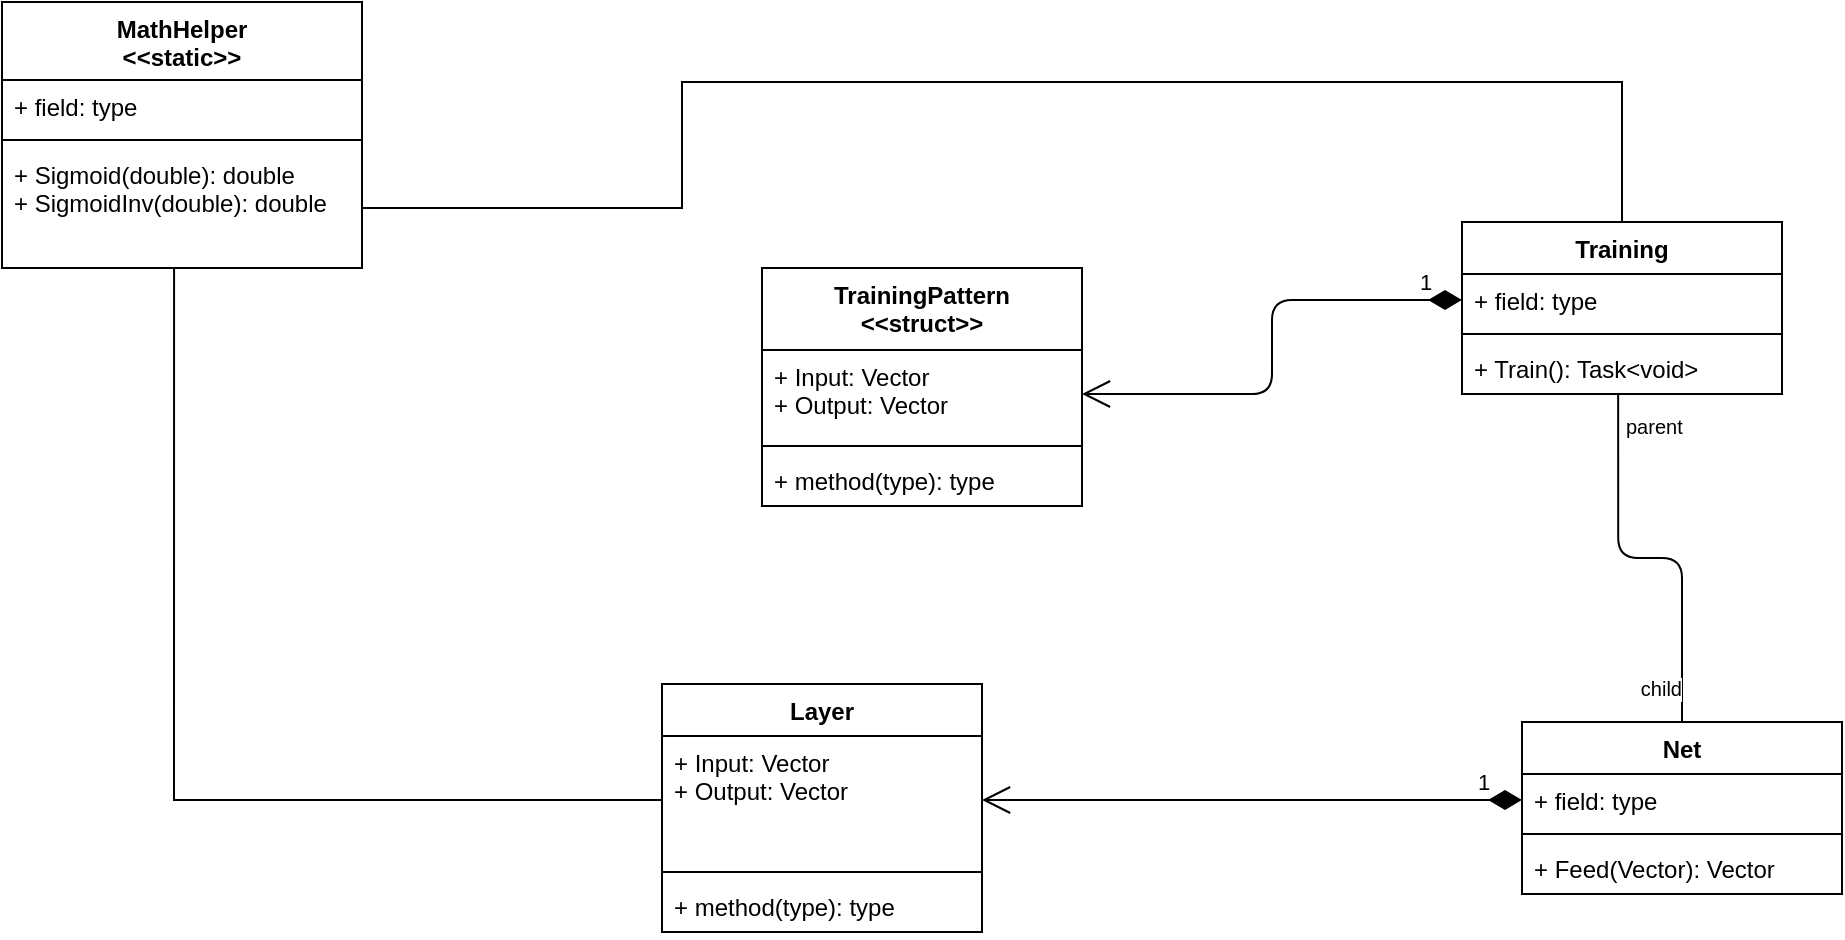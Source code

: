 <mxfile version="12.2.2" type="device" pages="1"><diagram id="gaZYu4Hf3uu8DKzVPbuM" name="Page-1"><mxGraphModel dx="1899" dy="792" grid="1" gridSize="10" guides="1" tooltips="1" connect="1" arrows="1" fold="1" page="1" pageScale="1" pageWidth="827" pageHeight="1169" math="0" shadow="0"><root><mxCell id="0"/><mxCell id="1" parent="0"/><mxCell id="vXq7QeVqDX72mNbX5AfL-1" value="Layer" style="swimlane;fontStyle=1;align=center;verticalAlign=top;childLayout=stackLayout;horizontal=1;startSize=26;horizontalStack=0;resizeParent=1;resizeParentMax=0;resizeLast=0;collapsible=1;marginBottom=0;" vertex="1" parent="1"><mxGeometry x="80" y="411" width="160" height="124" as="geometry"/></mxCell><mxCell id="vXq7QeVqDX72mNbX5AfL-2" value="+ Input: Vector&#10;+ Output: Vector" style="text;strokeColor=none;fillColor=none;align=left;verticalAlign=top;spacingLeft=4;spacingRight=4;overflow=hidden;rotatable=0;points=[[0,0.5],[1,0.5]];portConstraint=eastwest;" vertex="1" parent="vXq7QeVqDX72mNbX5AfL-1"><mxGeometry y="26" width="160" height="64" as="geometry"/></mxCell><mxCell id="vXq7QeVqDX72mNbX5AfL-3" value="" style="line;strokeWidth=1;fillColor=none;align=left;verticalAlign=middle;spacingTop=-1;spacingLeft=3;spacingRight=3;rotatable=0;labelPosition=right;points=[];portConstraint=eastwest;" vertex="1" parent="vXq7QeVqDX72mNbX5AfL-1"><mxGeometry y="90" width="160" height="8" as="geometry"/></mxCell><mxCell id="vXq7QeVqDX72mNbX5AfL-4" value="+ method(type): type" style="text;strokeColor=none;fillColor=none;align=left;verticalAlign=top;spacingLeft=4;spacingRight=4;overflow=hidden;rotatable=0;points=[[0,0.5],[1,0.5]];portConstraint=eastwest;" vertex="1" parent="vXq7QeVqDX72mNbX5AfL-1"><mxGeometry y="98" width="160" height="26" as="geometry"/></mxCell><mxCell id="vXq7QeVqDX72mNbX5AfL-5" value="Net" style="swimlane;fontStyle=1;align=center;verticalAlign=top;childLayout=stackLayout;horizontal=1;startSize=26;horizontalStack=0;resizeParent=1;resizeParentMax=0;resizeLast=0;collapsible=1;marginBottom=0;" vertex="1" parent="1"><mxGeometry x="510" y="430" width="160" height="86" as="geometry"/></mxCell><mxCell id="vXq7QeVqDX72mNbX5AfL-6" value="+ field: type" style="text;strokeColor=none;fillColor=none;align=left;verticalAlign=top;spacingLeft=4;spacingRight=4;overflow=hidden;rotatable=0;points=[[0,0.5],[1,0.5]];portConstraint=eastwest;" vertex="1" parent="vXq7QeVqDX72mNbX5AfL-5"><mxGeometry y="26" width="160" height="26" as="geometry"/></mxCell><mxCell id="vXq7QeVqDX72mNbX5AfL-7" value="" style="line;strokeWidth=1;fillColor=none;align=left;verticalAlign=middle;spacingTop=-1;spacingLeft=3;spacingRight=3;rotatable=0;labelPosition=right;points=[];portConstraint=eastwest;" vertex="1" parent="vXq7QeVqDX72mNbX5AfL-5"><mxGeometry y="52" width="160" height="8" as="geometry"/></mxCell><mxCell id="vXq7QeVqDX72mNbX5AfL-8" value="+ Feed(Vector): Vector" style="text;strokeColor=none;fillColor=none;align=left;verticalAlign=top;spacingLeft=4;spacingRight=4;overflow=hidden;rotatable=0;points=[[0,0.5],[1,0.5]];portConstraint=eastwest;" vertex="1" parent="vXq7QeVqDX72mNbX5AfL-5"><mxGeometry y="60" width="160" height="26" as="geometry"/></mxCell><mxCell id="vXq7QeVqDX72mNbX5AfL-10" value="1" style="endArrow=open;html=1;endSize=12;startArrow=diamondThin;startSize=14;startFill=1;edgeStyle=orthogonalEdgeStyle;align=left;verticalAlign=bottom;entryX=1;entryY=0.5;entryDx=0;entryDy=0;exitX=0;exitY=0.5;exitDx=0;exitDy=0;" edge="1" parent="1" source="vXq7QeVqDX72mNbX5AfL-6" target="vXq7QeVqDX72mNbX5AfL-2"><mxGeometry x="-0.82" relative="1" as="geometry"><mxPoint x="590" y="450" as="sourcePoint"/><mxPoint x="520" y="460" as="targetPoint"/><mxPoint as="offset"/></mxGeometry></mxCell><mxCell id="vXq7QeVqDX72mNbX5AfL-11" value="Training&#10;" style="swimlane;fontStyle=1;align=center;verticalAlign=top;childLayout=stackLayout;horizontal=1;startSize=26;horizontalStack=0;resizeParent=1;resizeParentMax=0;resizeLast=0;collapsible=1;marginBottom=0;" vertex="1" parent="1"><mxGeometry x="480" y="180" width="160" height="86" as="geometry"/></mxCell><mxCell id="vXq7QeVqDX72mNbX5AfL-12" value="+ field: type" style="text;strokeColor=none;fillColor=none;align=left;verticalAlign=top;spacingLeft=4;spacingRight=4;overflow=hidden;rotatable=0;points=[[0,0.5],[1,0.5]];portConstraint=eastwest;" vertex="1" parent="vXq7QeVqDX72mNbX5AfL-11"><mxGeometry y="26" width="160" height="26" as="geometry"/></mxCell><mxCell id="vXq7QeVqDX72mNbX5AfL-13" value="" style="line;strokeWidth=1;fillColor=none;align=left;verticalAlign=middle;spacingTop=-1;spacingLeft=3;spacingRight=3;rotatable=0;labelPosition=right;points=[];portConstraint=eastwest;" vertex="1" parent="vXq7QeVqDX72mNbX5AfL-11"><mxGeometry y="52" width="160" height="8" as="geometry"/></mxCell><mxCell id="vXq7QeVqDX72mNbX5AfL-14" value="+ Train(): Task&lt;void&gt;" style="text;strokeColor=none;fillColor=none;align=left;verticalAlign=top;spacingLeft=4;spacingRight=4;overflow=hidden;rotatable=0;points=[[0,0.5],[1,0.5]];portConstraint=eastwest;" vertex="1" parent="vXq7QeVqDX72mNbX5AfL-11"><mxGeometry y="60" width="160" height="26" as="geometry"/></mxCell><mxCell id="vXq7QeVqDX72mNbX5AfL-16" value="" style="endArrow=none;html=1;edgeStyle=orthogonalEdgeStyle;exitX=0.488;exitY=1;exitDx=0;exitDy=0;exitPerimeter=0;entryX=0.5;entryY=0;entryDx=0;entryDy=0;" edge="1" parent="1" source="vXq7QeVqDX72mNbX5AfL-14" target="vXq7QeVqDX72mNbX5AfL-5"><mxGeometry relative="1" as="geometry"><mxPoint x="280" y="290" as="sourcePoint"/><mxPoint x="440" y="290" as="targetPoint"/></mxGeometry></mxCell><mxCell id="vXq7QeVqDX72mNbX5AfL-17" value="parent" style="resizable=0;html=1;align=left;verticalAlign=bottom;labelBackgroundColor=#ffffff;fontSize=10;" connectable="0" vertex="1" parent="vXq7QeVqDX72mNbX5AfL-16"><mxGeometry x="-1" relative="1" as="geometry"><mxPoint x="2" y="24" as="offset"/></mxGeometry></mxCell><mxCell id="vXq7QeVqDX72mNbX5AfL-18" value="child" style="resizable=0;html=1;align=right;verticalAlign=bottom;labelBackgroundColor=#ffffff;fontSize=10;" connectable="0" vertex="1" parent="vXq7QeVqDX72mNbX5AfL-16"><mxGeometry x="1" relative="1" as="geometry"><mxPoint y="-9" as="offset"/></mxGeometry></mxCell><mxCell id="vXq7QeVqDX72mNbX5AfL-25" value="TrainingPattern&#10;&lt;&lt;struct&gt;&gt;" style="swimlane;fontStyle=1;align=center;verticalAlign=top;childLayout=stackLayout;horizontal=1;startSize=41;horizontalStack=0;resizeParent=1;resizeParentMax=0;resizeLast=0;collapsible=1;marginBottom=0;" vertex="1" parent="1"><mxGeometry x="130" y="203" width="160" height="119" as="geometry"/></mxCell><mxCell id="vXq7QeVqDX72mNbX5AfL-26" value="+ Input: Vector&#10;+ Output: Vector" style="text;strokeColor=none;fillColor=none;align=left;verticalAlign=top;spacingLeft=4;spacingRight=4;overflow=hidden;rotatable=0;points=[[0,0.5],[1,0.5]];portConstraint=eastwest;" vertex="1" parent="vXq7QeVqDX72mNbX5AfL-25"><mxGeometry y="41" width="160" height="44" as="geometry"/></mxCell><mxCell id="vXq7QeVqDX72mNbX5AfL-27" value="" style="line;strokeWidth=1;fillColor=none;align=left;verticalAlign=middle;spacingTop=-1;spacingLeft=3;spacingRight=3;rotatable=0;labelPosition=right;points=[];portConstraint=eastwest;" vertex="1" parent="vXq7QeVqDX72mNbX5AfL-25"><mxGeometry y="85" width="160" height="8" as="geometry"/></mxCell><mxCell id="vXq7QeVqDX72mNbX5AfL-28" value="+ method(type): type" style="text;strokeColor=none;fillColor=none;align=left;verticalAlign=top;spacingLeft=4;spacingRight=4;overflow=hidden;rotatable=0;points=[[0,0.5],[1,0.5]];portConstraint=eastwest;" vertex="1" parent="vXq7QeVqDX72mNbX5AfL-25"><mxGeometry y="93" width="160" height="26" as="geometry"/></mxCell><mxCell id="vXq7QeVqDX72mNbX5AfL-29" value="1" style="endArrow=open;html=1;endSize=12;startArrow=diamondThin;startSize=14;startFill=1;edgeStyle=orthogonalEdgeStyle;align=left;verticalAlign=bottom;exitX=0;exitY=0.5;exitDx=0;exitDy=0;entryX=1;entryY=0.5;entryDx=0;entryDy=0;" edge="1" parent="1" source="vXq7QeVqDX72mNbX5AfL-12" target="vXq7QeVqDX72mNbX5AfL-26"><mxGeometry x="-0.8" relative="1" as="geometry"><mxPoint x="300" y="280" as="sourcePoint"/><mxPoint x="460" y="280" as="targetPoint"/><mxPoint as="offset"/></mxGeometry></mxCell><mxCell id="vXq7QeVqDX72mNbX5AfL-30" value="MathHelper&#10;&lt;&lt;static&gt;&gt;" style="swimlane;fontStyle=1;align=center;verticalAlign=top;childLayout=stackLayout;horizontal=1;startSize=39;horizontalStack=0;resizeParent=1;resizeParentMax=0;resizeLast=0;collapsible=1;marginBottom=0;" vertex="1" parent="1"><mxGeometry x="-250" y="70" width="180" height="133" as="geometry"/></mxCell><mxCell id="vXq7QeVqDX72mNbX5AfL-31" value="+ field: type" style="text;strokeColor=none;fillColor=none;align=left;verticalAlign=top;spacingLeft=4;spacingRight=4;overflow=hidden;rotatable=0;points=[[0,0.5],[1,0.5]];portConstraint=eastwest;" vertex="1" parent="vXq7QeVqDX72mNbX5AfL-30"><mxGeometry y="39" width="180" height="26" as="geometry"/></mxCell><mxCell id="vXq7QeVqDX72mNbX5AfL-32" value="" style="line;strokeWidth=1;fillColor=none;align=left;verticalAlign=middle;spacingTop=-1;spacingLeft=3;spacingRight=3;rotatable=0;labelPosition=right;points=[];portConstraint=eastwest;" vertex="1" parent="vXq7QeVqDX72mNbX5AfL-30"><mxGeometry y="65" width="180" height="8" as="geometry"/></mxCell><mxCell id="vXq7QeVqDX72mNbX5AfL-33" value="+ Sigmoid(double): double&#10;+ SigmoidInv(double): double" style="text;strokeColor=none;fillColor=none;align=left;verticalAlign=top;spacingLeft=4;spacingRight=4;overflow=hidden;rotatable=0;points=[[0,0.5],[1,0.5]];portConstraint=eastwest;" vertex="1" parent="vXq7QeVqDX72mNbX5AfL-30"><mxGeometry y="73" width="180" height="60" as="geometry"/></mxCell><mxCell id="vXq7QeVqDX72mNbX5AfL-34" style="edgeStyle=orthogonalEdgeStyle;rounded=0;orthogonalLoop=1;jettySize=auto;html=1;exitX=0.478;exitY=1;exitDx=0;exitDy=0;endArrow=none;endFill=0;exitPerimeter=0;" edge="1" parent="1" source="vXq7QeVqDX72mNbX5AfL-33" target="vXq7QeVqDX72mNbX5AfL-2"><mxGeometry relative="1" as="geometry"/></mxCell><mxCell id="vXq7QeVqDX72mNbX5AfL-35" style="edgeStyle=orthogonalEdgeStyle;rounded=0;orthogonalLoop=1;jettySize=auto;html=1;exitX=1;exitY=0.5;exitDx=0;exitDy=0;entryX=0.5;entryY=0;entryDx=0;entryDy=0;endArrow=none;endFill=0;" edge="1" parent="1" source="vXq7QeVqDX72mNbX5AfL-33" target="vXq7QeVqDX72mNbX5AfL-11"><mxGeometry relative="1" as="geometry"><Array as="points"><mxPoint x="90" y="173"/><mxPoint x="90" y="110"/><mxPoint x="560" y="110"/></Array></mxGeometry></mxCell></root></mxGraphModel></diagram></mxfile>